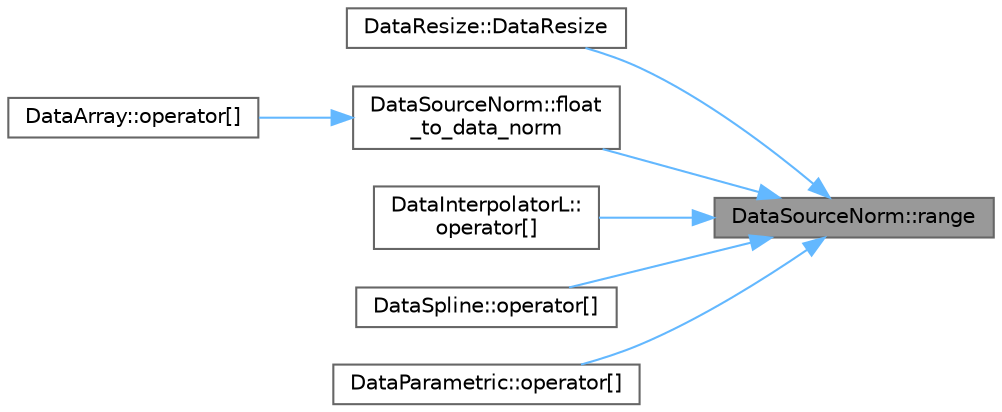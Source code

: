 digraph "DataSourceNorm::range"
{
 // LATEX_PDF_SIZE
  bgcolor="transparent";
  edge [fontname=Helvetica,fontsize=10,labelfontname=Helvetica,labelfontsize=10];
  node [fontname=Helvetica,fontsize=10,shape=box,height=0.2,width=0.4];
  rankdir="RL";
  Node1 [label="DataSourceNorm::range",height=0.2,width=0.4,color="gray40", fillcolor="grey60", style="filled", fontcolor="black",tooltip="Return the range of the DataNorm data point."];
  Node1 -> Node2 [dir="back",color="steelblue1",style="solid"];
  Node2 [label="DataResize::DataResize",height=0.2,width=0.4,color="grey40", fillcolor="white", style="filled",URL="$class_data_resize.html#afc10e82421ab90be85372604d08b6a51",tooltip="Construct a new Data Resize object."];
  Node1 -> Node3 [dir="back",color="steelblue1",style="solid"];
  Node3 [label="DataSourceNorm::float\l_to_data_norm",height=0.2,width=0.4,color="grey40", fillcolor="white", style="filled",URL="$class_data_source_norm.html#ad850df1f939b2043ab5659cd3e259bfd",tooltip="Utility function to return a DataNorm from a float value."];
  Node3 -> Node4 [dir="back",color="steelblue1",style="solid"];
  Node4 [label="DataArray::operator[]",height=0.2,width=0.4,color="grey40", fillcolor="white", style="filled",URL="$class_data_array.html#a2286b9681a5813092a8cfcf960106cc5",tooltip="Returns the data point at specified location idx."];
  Node1 -> Node5 [dir="back",color="steelblue1",style="solid"];
  Node5 [label="DataInterpolatorL::\loperator[]",height=0.2,width=0.4,color="grey40", fillcolor="white", style="filled",URL="$class_data_interpolator_l.html#a863c91db9429ad0ded7d9b6ec8767431",tooltip="Return a data point."];
  Node1 -> Node6 [dir="back",color="steelblue1",style="solid"];
  Node6 [label="DataSpline::operator[]",height=0.2,width=0.4,color="grey40", fillcolor="white", style="filled",URL="$class_data_spline.html#a0bd1f6ec0dcbc1aa28e15d8e6237ce6f",tooltip="Return a data point."];
  Node1 -> Node7 [dir="back",color="steelblue1",style="solid"];
  Node7 [label="DataParametric::operator[]",height=0.2,width=0.4,color="grey40", fillcolor="white", style="filled",URL="$class_data_parametric.html#a9de12457570065becc41626fcb51f320",tooltip="Return a data point."];
}
